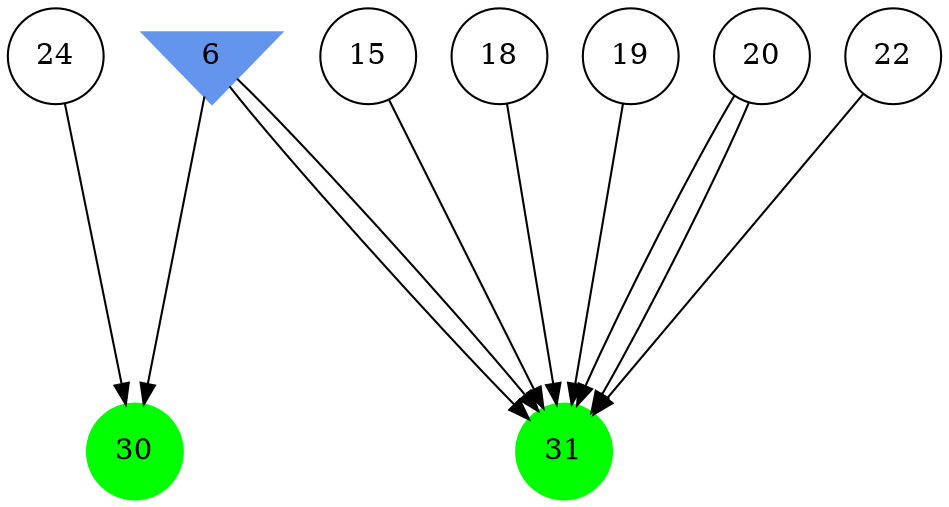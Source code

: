digraph brain {
	ranksep=2.0;
	6 [shape=invtriangle,style=filled,color=cornflowerblue];
	15 [shape=circle,color=black];
	18 [shape=circle,color=black];
	19 [shape=circle,color=black];
	20 [shape=circle,color=black];
	22 [shape=circle,color=black];
	24 [shape=circle,color=black];
	30 [shape=circle,style=filled,color=green];
	31 [shape=circle,style=filled,color=green];
	24	->	30;
	6	->	30;
	6	->	31;
	19	->	31;
	20	->	31;
	22	->	31;
	6	->	31;
	18	->	31;
	20	->	31;
	15	->	31;
	{ rank=same; 6; }
	{ rank=same; 15; 18; 19; 20; 22; 24; }
	{ rank=same; 30; 31; }
}
